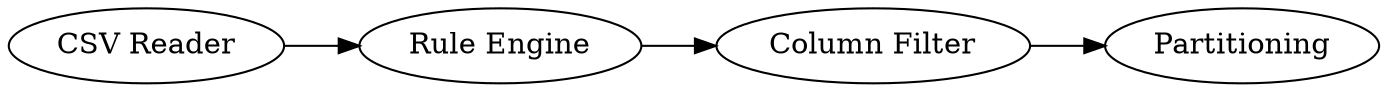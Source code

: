 digraph {
	88 [label="CSV Reader"]
	23 [label="Rule Engine"]
	24 [label=Partitioning]
	26 [label="Column Filter"]
	23 -> 26
	26 -> 24
	88 -> 23
	rankdir=LR
}
